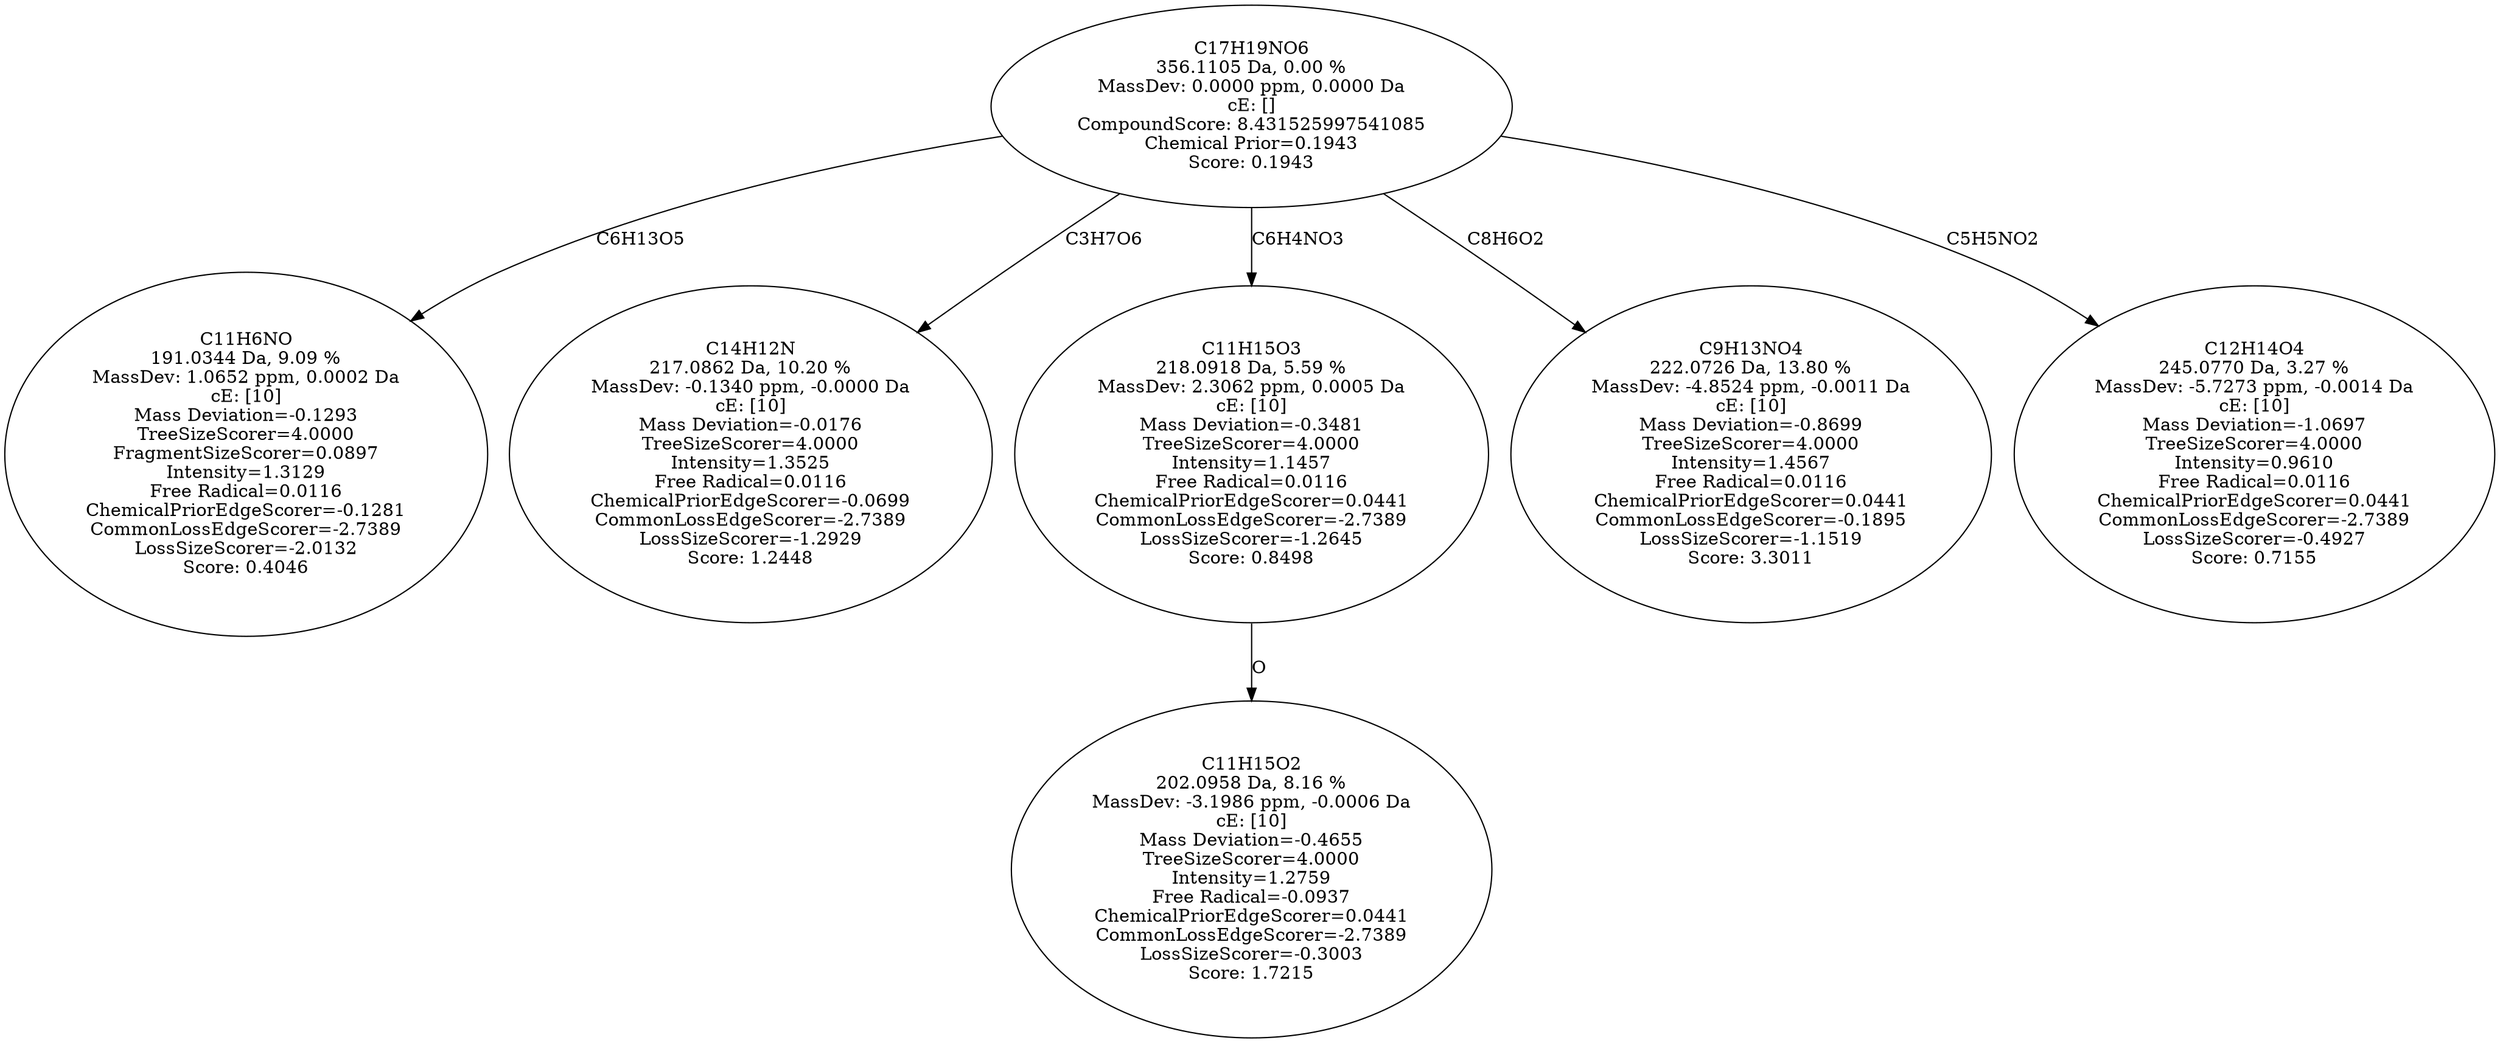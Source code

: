 strict digraph {
v1 [label="C11H6NO\n191.0344 Da, 9.09 %\nMassDev: 1.0652 ppm, 0.0002 Da\ncE: [10]\nMass Deviation=-0.1293\nTreeSizeScorer=4.0000\nFragmentSizeScorer=0.0897\nIntensity=1.3129\nFree Radical=0.0116\nChemicalPriorEdgeScorer=-0.1281\nCommonLossEdgeScorer=-2.7389\nLossSizeScorer=-2.0132\nScore: 0.4046"];
v2 [label="C14H12N\n217.0862 Da, 10.20 %\nMassDev: -0.1340 ppm, -0.0000 Da\ncE: [10]\nMass Deviation=-0.0176\nTreeSizeScorer=4.0000\nIntensity=1.3525\nFree Radical=0.0116\nChemicalPriorEdgeScorer=-0.0699\nCommonLossEdgeScorer=-2.7389\nLossSizeScorer=-1.2929\nScore: 1.2448"];
v3 [label="C11H15O2\n202.0958 Da, 8.16 %\nMassDev: -3.1986 ppm, -0.0006 Da\ncE: [10]\nMass Deviation=-0.4655\nTreeSizeScorer=4.0000\nIntensity=1.2759\nFree Radical=-0.0937\nChemicalPriorEdgeScorer=0.0441\nCommonLossEdgeScorer=-2.7389\nLossSizeScorer=-0.3003\nScore: 1.7215"];
v4 [label="C11H15O3\n218.0918 Da, 5.59 %\nMassDev: 2.3062 ppm, 0.0005 Da\ncE: [10]\nMass Deviation=-0.3481\nTreeSizeScorer=4.0000\nIntensity=1.1457\nFree Radical=0.0116\nChemicalPriorEdgeScorer=0.0441\nCommonLossEdgeScorer=-2.7389\nLossSizeScorer=-1.2645\nScore: 0.8498"];
v5 [label="C9H13NO4\n222.0726 Da, 13.80 %\nMassDev: -4.8524 ppm, -0.0011 Da\ncE: [10]\nMass Deviation=-0.8699\nTreeSizeScorer=4.0000\nIntensity=1.4567\nFree Radical=0.0116\nChemicalPriorEdgeScorer=0.0441\nCommonLossEdgeScorer=-0.1895\nLossSizeScorer=-1.1519\nScore: 3.3011"];
v6 [label="C12H14O4\n245.0770 Da, 3.27 %\nMassDev: -5.7273 ppm, -0.0014 Da\ncE: [10]\nMass Deviation=-1.0697\nTreeSizeScorer=4.0000\nIntensity=0.9610\nFree Radical=0.0116\nChemicalPriorEdgeScorer=0.0441\nCommonLossEdgeScorer=-2.7389\nLossSizeScorer=-0.4927\nScore: 0.7155"];
v7 [label="C17H19NO6\n356.1105 Da, 0.00 %\nMassDev: 0.0000 ppm, 0.0000 Da\ncE: []\nCompoundScore: 8.431525997541085\nChemical Prior=0.1943\nScore: 0.1943"];
v7 -> v1 [label="C6H13O5"];
v7 -> v2 [label="C3H7O6"];
v4 -> v3 [label="O"];
v7 -> v4 [label="C6H4NO3"];
v7 -> v5 [label="C8H6O2"];
v7 -> v6 [label="C5H5NO2"];
}